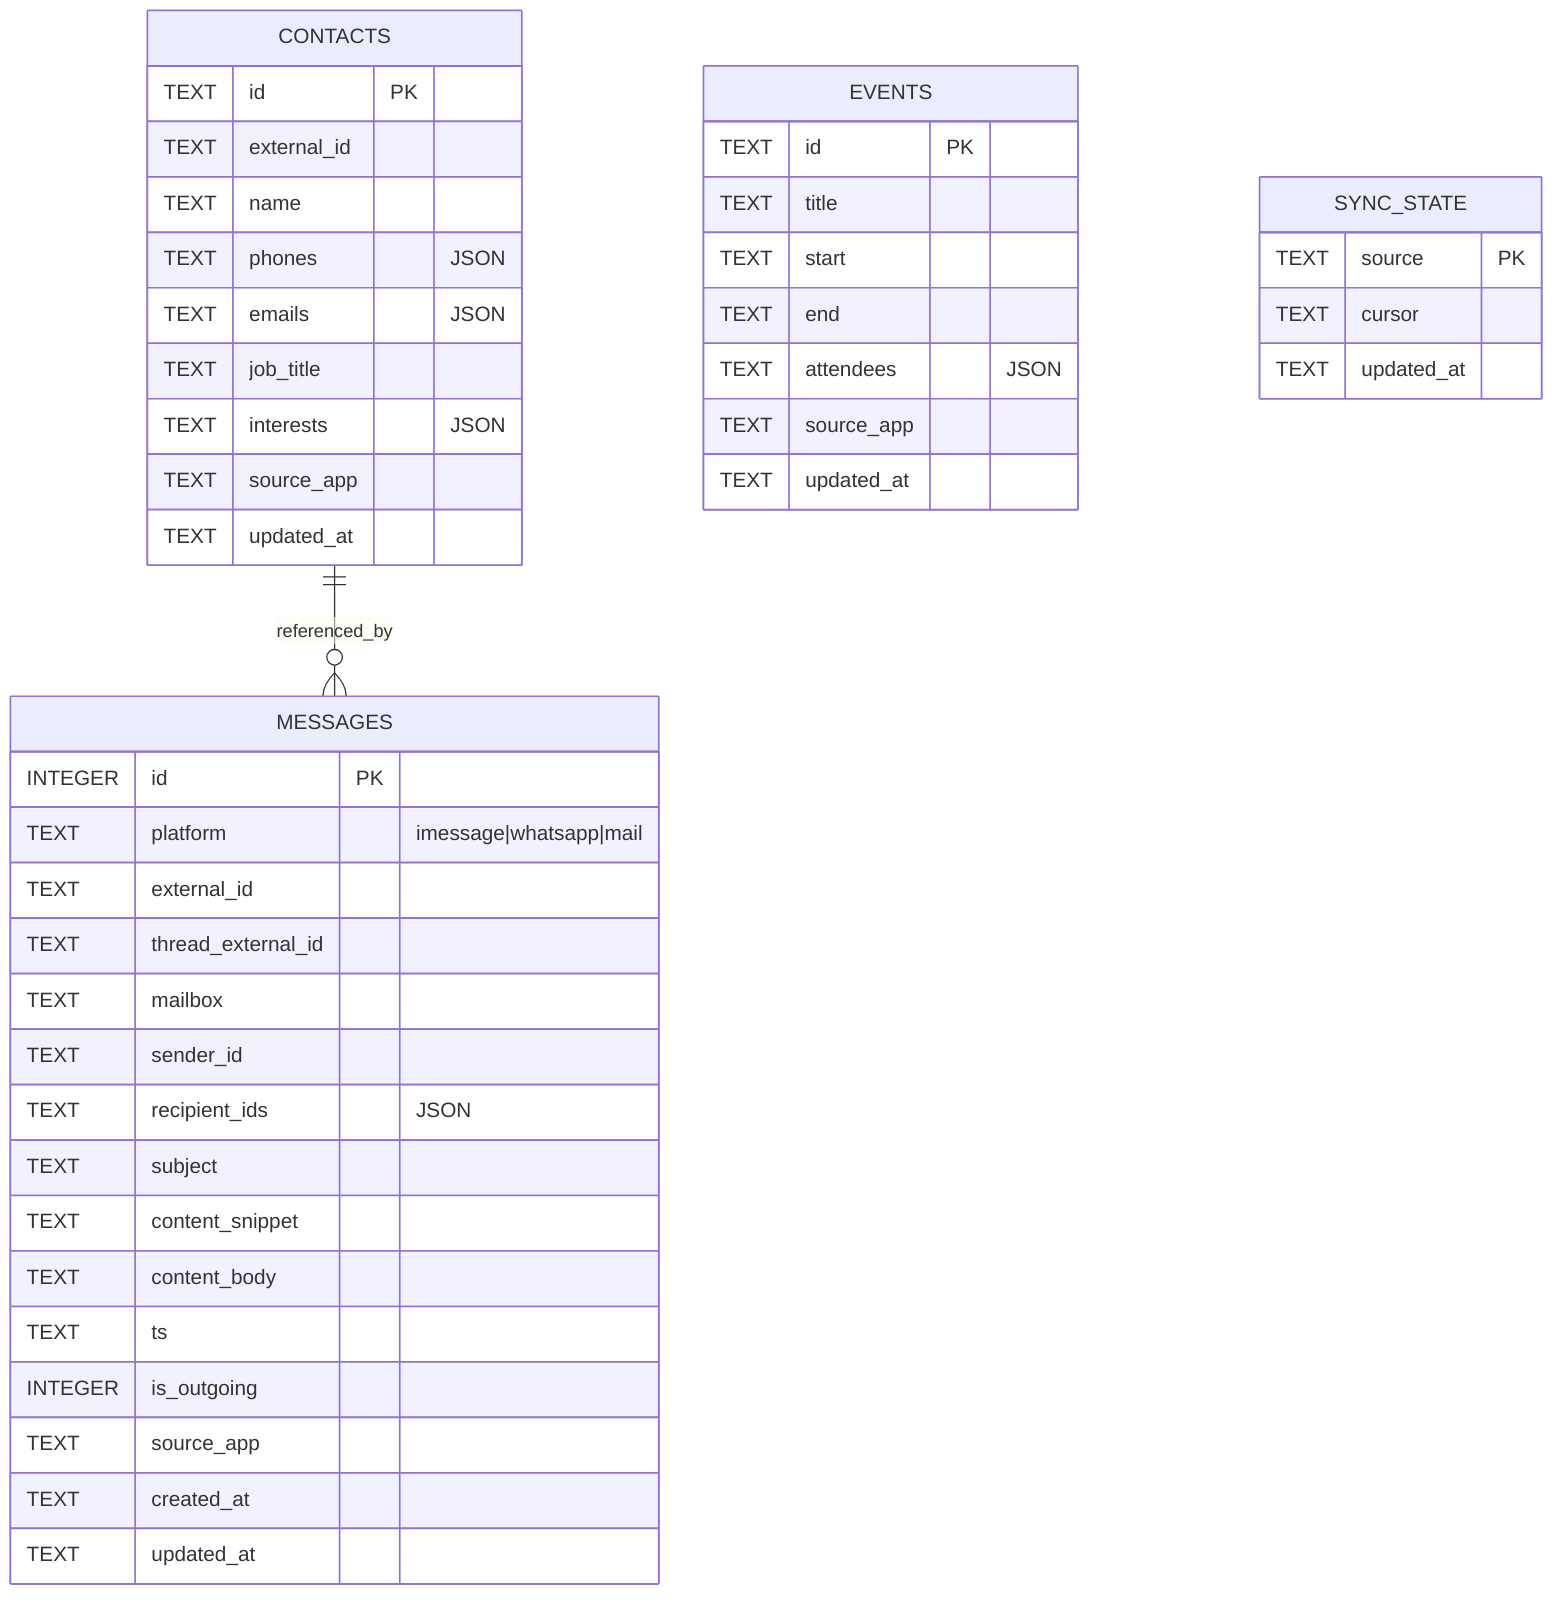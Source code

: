 erDiagram
  CONTACTS ||--o{ MESSAGES : referenced_by

  CONTACTS {
    TEXT id PK
    TEXT external_id
    TEXT name
    TEXT phones  "JSON"
    TEXT emails  "JSON"
    TEXT job_title
    TEXT interests "JSON"
    TEXT source_app
    TEXT updated_at
  }

  MESSAGES {
    INTEGER id PK
    TEXT platform "imessage|whatsapp|mail"
    TEXT external_id
    TEXT thread_external_id
    TEXT mailbox
    TEXT sender_id
    TEXT recipient_ids "JSON"
    TEXT subject
    TEXT content_snippet
    TEXT content_body
    TEXT ts
    INTEGER is_outgoing
    TEXT source_app
    TEXT created_at
    TEXT updated_at
  }

  EVENTS {
    TEXT id PK
    TEXT title
    TEXT start
    TEXT end
    TEXT attendees "JSON"
    TEXT source_app
    TEXT updated_at
  }

  SYNC_STATE {
    TEXT source PK
    TEXT cursor
    TEXT updated_at
  }